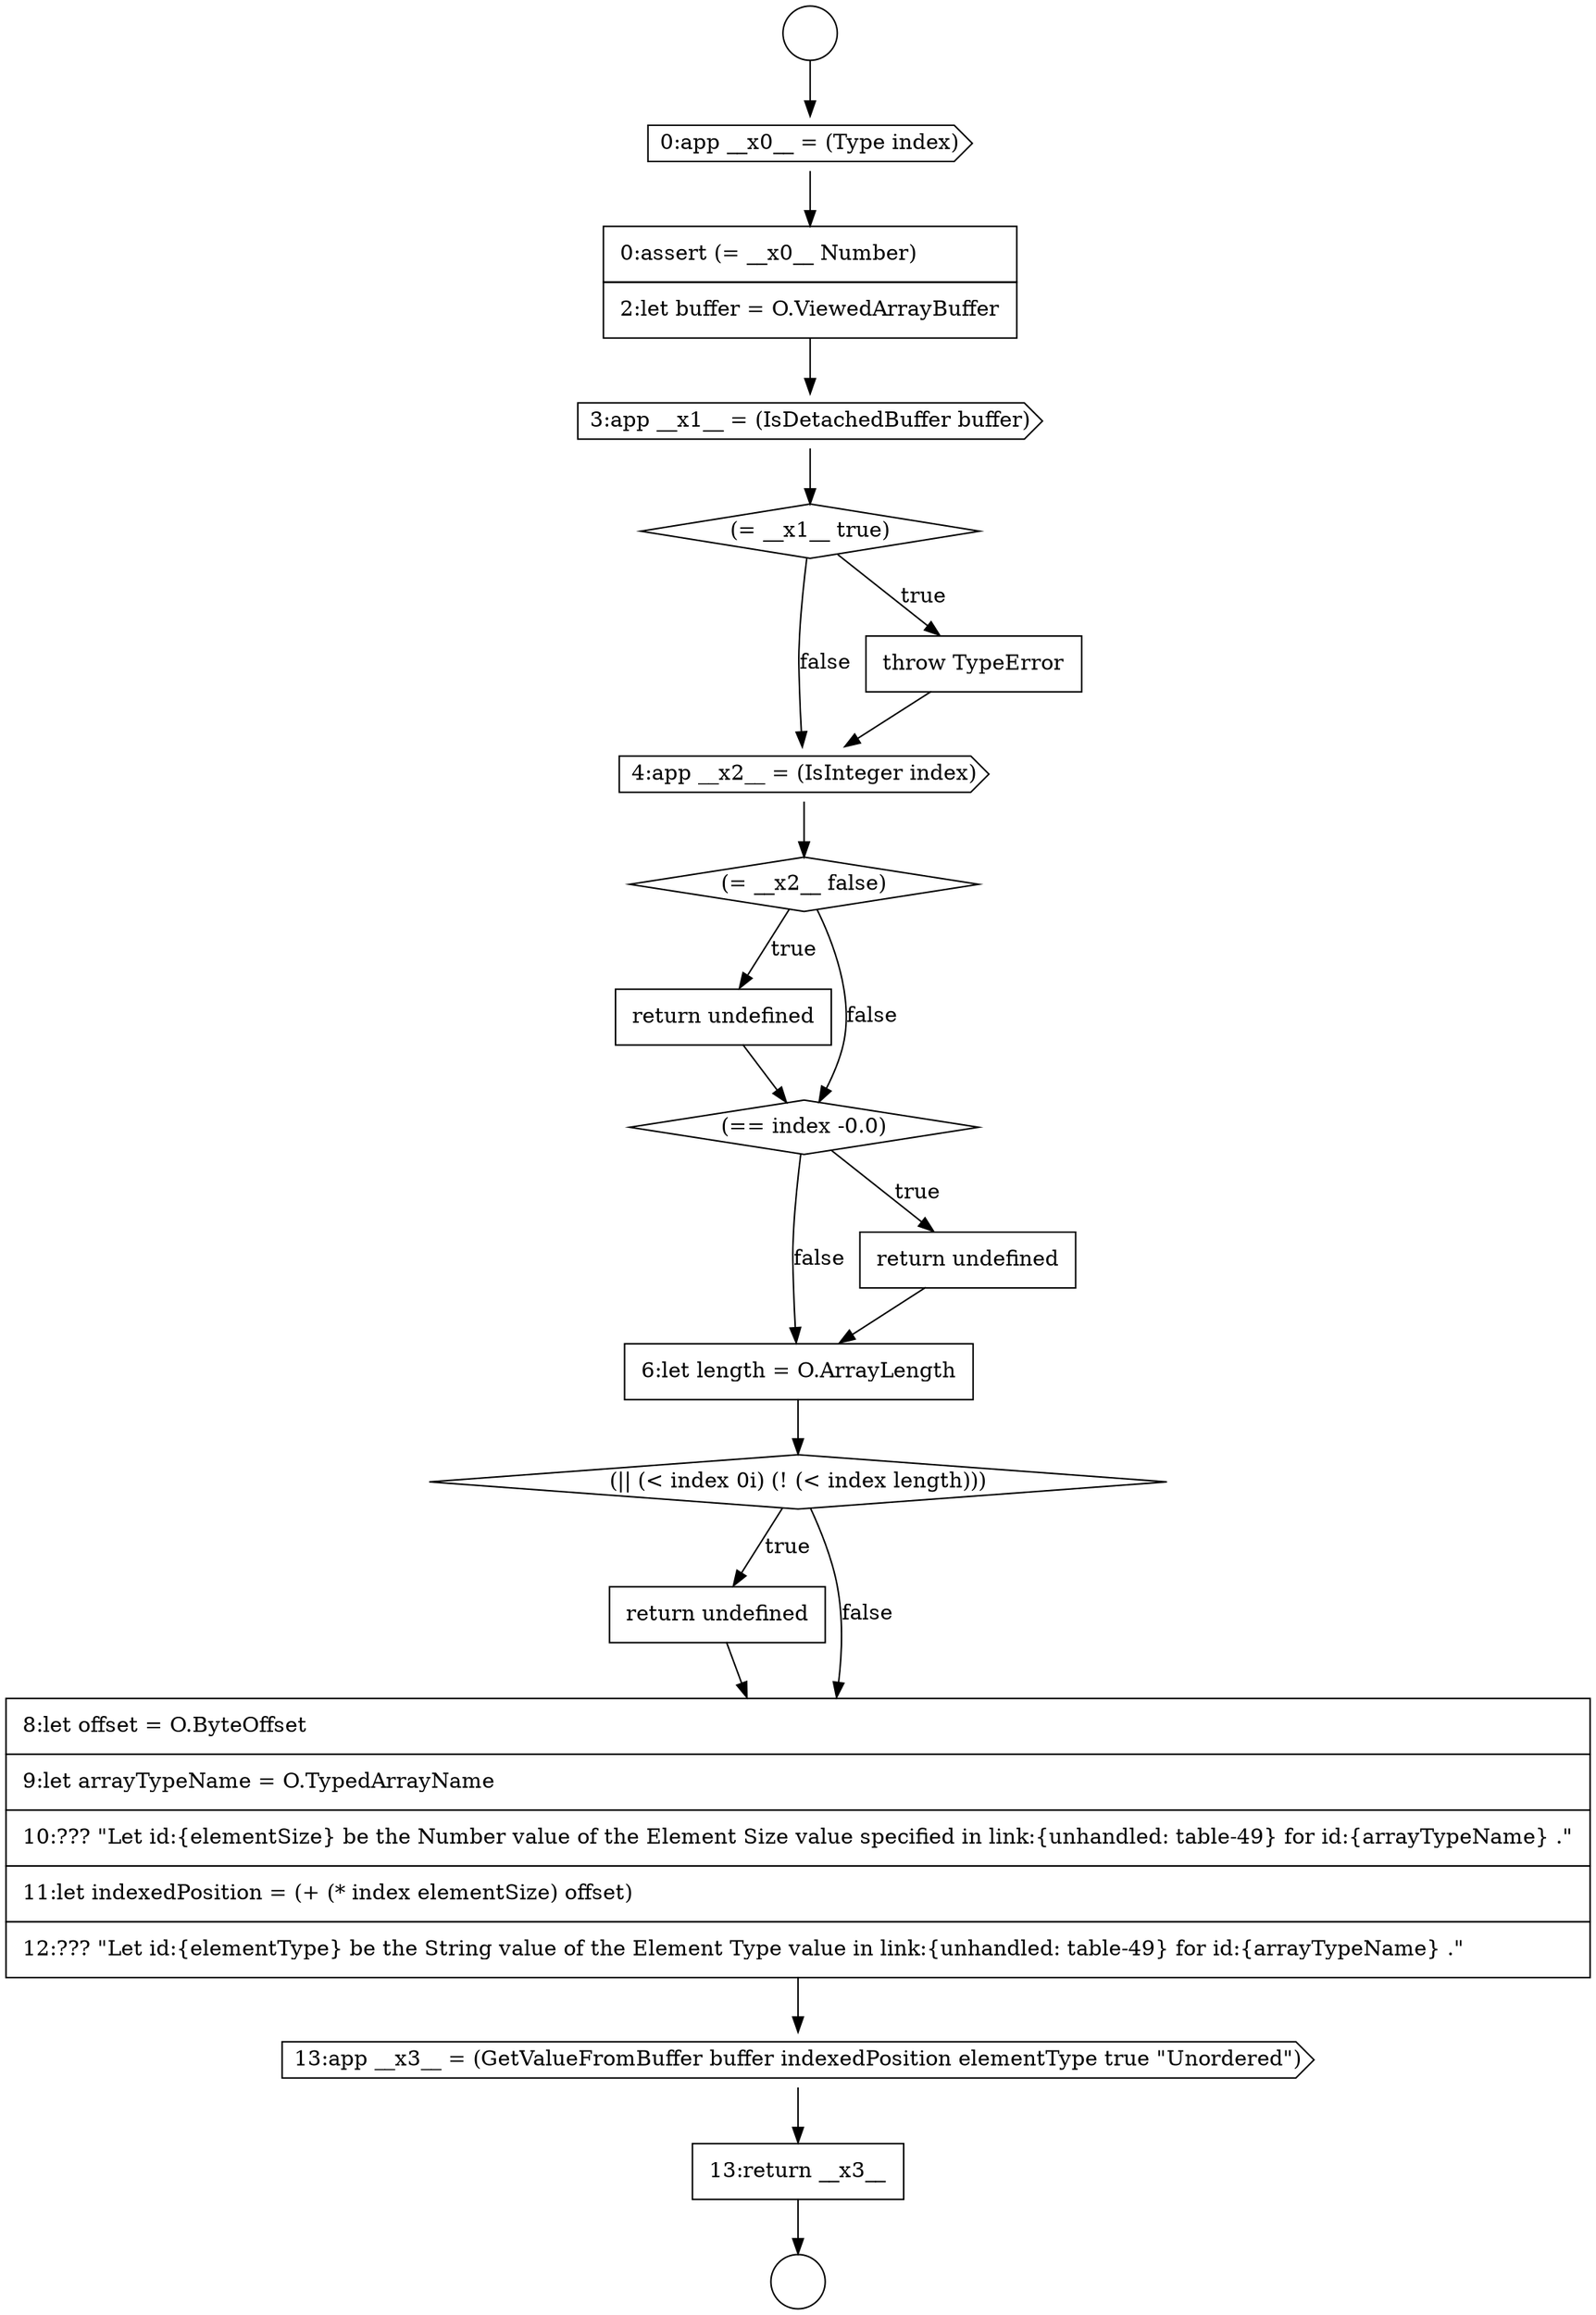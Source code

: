 digraph {
  node2548 [shape=diamond, label=<<font color="black">(= __x1__ true)</font>> color="black" fillcolor="white" style=filled]
  node2552 [shape=none, margin=0, label=<<font color="black">
    <table border="0" cellborder="1" cellspacing="0" cellpadding="10">
      <tr><td align="left">return undefined</td></tr>
    </table>
  </font>> color="black" fillcolor="white" style=filled]
  node2555 [shape=none, margin=0, label=<<font color="black">
    <table border="0" cellborder="1" cellspacing="0" cellpadding="10">
      <tr><td align="left">6:let length = O.ArrayLength</td></tr>
    </table>
  </font>> color="black" fillcolor="white" style=filled]
  node2560 [shape=none, margin=0, label=<<font color="black">
    <table border="0" cellborder="1" cellspacing="0" cellpadding="10">
      <tr><td align="left">13:return __x3__</td></tr>
    </table>
  </font>> color="black" fillcolor="white" style=filled]
  node2547 [shape=cds, label=<<font color="black">3:app __x1__ = (IsDetachedBuffer buffer)</font>> color="black" fillcolor="white" style=filled]
  node2551 [shape=diamond, label=<<font color="black">(= __x2__ false)</font>> color="black" fillcolor="white" style=filled]
  node2546 [shape=none, margin=0, label=<<font color="black">
    <table border="0" cellborder="1" cellspacing="0" cellpadding="10">
      <tr><td align="left">0:assert (= __x0__ Number)</td></tr>
      <tr><td align="left">2:let buffer = O.ViewedArrayBuffer</td></tr>
    </table>
  </font>> color="black" fillcolor="white" style=filled]
  node2556 [shape=diamond, label=<<font color="black">(|| (&lt; index 0i) (! (&lt; index length)))</font>> color="black" fillcolor="white" style=filled]
  node2557 [shape=none, margin=0, label=<<font color="black">
    <table border="0" cellborder="1" cellspacing="0" cellpadding="10">
      <tr><td align="left">return undefined</td></tr>
    </table>
  </font>> color="black" fillcolor="white" style=filled]
  node2553 [shape=diamond, label=<<font color="black">(== index -0.0)</font>> color="black" fillcolor="white" style=filled]
  node2550 [shape=cds, label=<<font color="black">4:app __x2__ = (IsInteger index)</font>> color="black" fillcolor="white" style=filled]
  node2545 [shape=cds, label=<<font color="black">0:app __x0__ = (Type index)</font>> color="black" fillcolor="white" style=filled]
  node2554 [shape=none, margin=0, label=<<font color="black">
    <table border="0" cellborder="1" cellspacing="0" cellpadding="10">
      <tr><td align="left">return undefined</td></tr>
    </table>
  </font>> color="black" fillcolor="white" style=filled]
  node2549 [shape=none, margin=0, label=<<font color="black">
    <table border="0" cellborder="1" cellspacing="0" cellpadding="10">
      <tr><td align="left">throw TypeError</td></tr>
    </table>
  </font>> color="black" fillcolor="white" style=filled]
  node2559 [shape=cds, label=<<font color="black">13:app __x3__ = (GetValueFromBuffer buffer indexedPosition elementType true &quot;Unordered&quot;)</font>> color="black" fillcolor="white" style=filled]
  node2544 [shape=circle label=" " color="black" fillcolor="white" style=filled]
  node2558 [shape=none, margin=0, label=<<font color="black">
    <table border="0" cellborder="1" cellspacing="0" cellpadding="10">
      <tr><td align="left">8:let offset = O.ByteOffset</td></tr>
      <tr><td align="left">9:let arrayTypeName = O.TypedArrayName</td></tr>
      <tr><td align="left">10:??? &quot;Let id:{elementSize} be the Number value of the Element Size value specified in link:{unhandled: table-49} for id:{arrayTypeName} .&quot;</td></tr>
      <tr><td align="left">11:let indexedPosition = (+ (* index elementSize) offset)</td></tr>
      <tr><td align="left">12:??? &quot;Let id:{elementType} be the String value of the Element Type value in link:{unhandled: table-49} for id:{arrayTypeName} .&quot;</td></tr>
    </table>
  </font>> color="black" fillcolor="white" style=filled]
  node2543 [shape=circle label=" " color="black" fillcolor="white" style=filled]
  node2547 -> node2548 [ color="black"]
  node2555 -> node2556 [ color="black"]
  node2543 -> node2545 [ color="black"]
  node2559 -> node2560 [ color="black"]
  node2556 -> node2557 [label=<<font color="black">true</font>> color="black"]
  node2556 -> node2558 [label=<<font color="black">false</font>> color="black"]
  node2560 -> node2544 [ color="black"]
  node2557 -> node2558 [ color="black"]
  node2554 -> node2555 [ color="black"]
  node2553 -> node2554 [label=<<font color="black">true</font>> color="black"]
  node2553 -> node2555 [label=<<font color="black">false</font>> color="black"]
  node2550 -> node2551 [ color="black"]
  node2548 -> node2549 [label=<<font color="black">true</font>> color="black"]
  node2548 -> node2550 [label=<<font color="black">false</font>> color="black"]
  node2546 -> node2547 [ color="black"]
  node2558 -> node2559 [ color="black"]
  node2552 -> node2553 [ color="black"]
  node2551 -> node2552 [label=<<font color="black">true</font>> color="black"]
  node2551 -> node2553 [label=<<font color="black">false</font>> color="black"]
  node2545 -> node2546 [ color="black"]
  node2549 -> node2550 [ color="black"]
}

